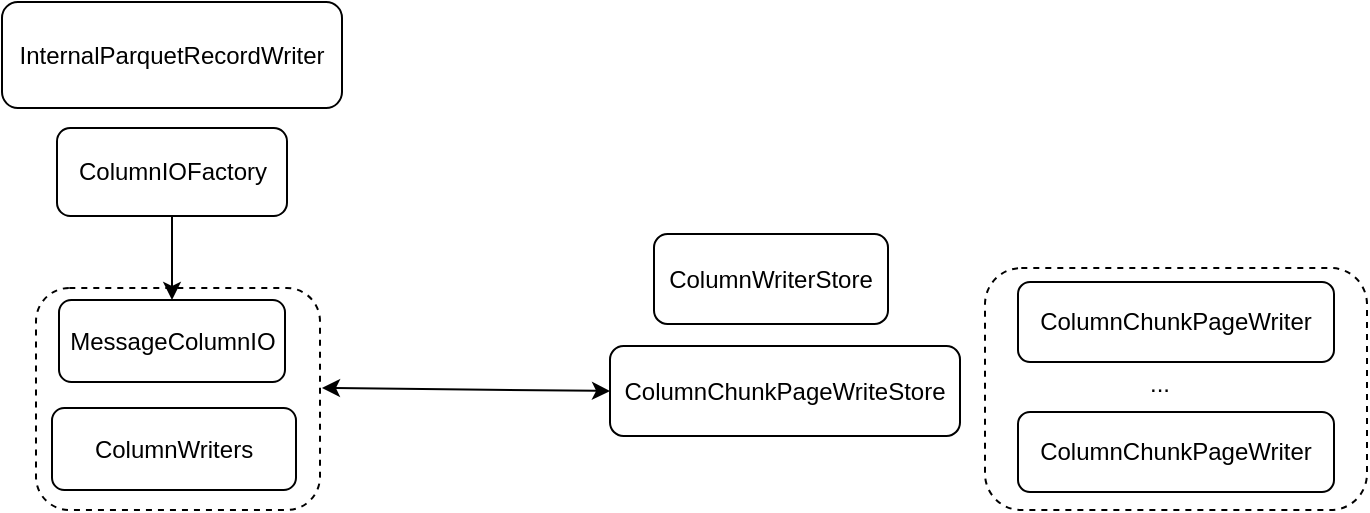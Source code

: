 <mxfile version="21.6.8" type="github">
  <diagram name="Page-1" id="2qMB0XkRHRjD8pTcpV2D">
    <mxGraphModel dx="1834" dy="790" grid="0" gridSize="10" guides="1" tooltips="1" connect="1" arrows="1" fold="1" page="0" pageScale="1" pageWidth="827" pageHeight="1169" math="0" shadow="0">
      <root>
        <mxCell id="0" />
        <mxCell id="1" parent="0" />
        <mxCell id="_8lU7MxMsSCH1Ioih2UR-12" value="" style="rounded=1;whiteSpace=wrap;html=1;dashed=1;" vertex="1" parent="1">
          <mxGeometry x="-128" y="204" width="142" height="111" as="geometry" />
        </mxCell>
        <mxCell id="_8lU7MxMsSCH1Ioih2UR-5" value="" style="rounded=1;whiteSpace=wrap;html=1;dashed=1;" vertex="1" parent="1">
          <mxGeometry x="346.5" y="194" width="191" height="121" as="geometry" />
        </mxCell>
        <mxCell id="_8lU7MxMsSCH1Ioih2UR-2" value="InternalParquetRecordWriter" style="rounded=1;whiteSpace=wrap;html=1;" vertex="1" parent="1">
          <mxGeometry x="-145" y="61" width="170" height="53" as="geometry" />
        </mxCell>
        <mxCell id="_8lU7MxMsSCH1Ioih2UR-3" value="ColumnChunkPageWriteStore" style="rounded=1;whiteSpace=wrap;html=1;" vertex="1" parent="1">
          <mxGeometry x="159" y="233" width="175" height="45" as="geometry" />
        </mxCell>
        <mxCell id="_8lU7MxMsSCH1Ioih2UR-4" value="ColumnChunkPageWriter" style="rounded=1;whiteSpace=wrap;html=1;" vertex="1" parent="1">
          <mxGeometry x="363" y="201" width="158" height="40" as="geometry" />
        </mxCell>
        <mxCell id="_8lU7MxMsSCH1Ioih2UR-6" value="ColumnChunkPageWriter" style="rounded=1;whiteSpace=wrap;html=1;" vertex="1" parent="1">
          <mxGeometry x="363" y="266" width="158" height="40" as="geometry" />
        </mxCell>
        <mxCell id="_8lU7MxMsSCH1Ioih2UR-7" value="..." style="text;html=1;strokeColor=none;fillColor=none;align=center;verticalAlign=middle;whiteSpace=wrap;rounded=0;" vertex="1" parent="1">
          <mxGeometry x="403.5" y="236.5" width="60" height="30" as="geometry" />
        </mxCell>
        <mxCell id="_8lU7MxMsSCH1Ioih2UR-11" style="edgeStyle=orthogonalEdgeStyle;rounded=0;orthogonalLoop=1;jettySize=auto;html=1;" edge="1" parent="1" source="_8lU7MxMsSCH1Ioih2UR-8" target="_8lU7MxMsSCH1Ioih2UR-9">
          <mxGeometry relative="1" as="geometry" />
        </mxCell>
        <mxCell id="_8lU7MxMsSCH1Ioih2UR-8" value="ColumnIOFactory" style="rounded=1;whiteSpace=wrap;html=1;" vertex="1" parent="1">
          <mxGeometry x="-117.5" y="124" width="115" height="44" as="geometry" />
        </mxCell>
        <mxCell id="_8lU7MxMsSCH1Ioih2UR-9" value="MessageColumnIO" style="rounded=1;whiteSpace=wrap;html=1;" vertex="1" parent="1">
          <mxGeometry x="-116.5" y="210" width="113" height="41" as="geometry" />
        </mxCell>
        <mxCell id="_8lU7MxMsSCH1Ioih2UR-10" value="ColumnWriters" style="rounded=1;whiteSpace=wrap;html=1;" vertex="1" parent="1">
          <mxGeometry x="-120" y="264" width="122" height="41" as="geometry" />
        </mxCell>
        <mxCell id="_8lU7MxMsSCH1Ioih2UR-13" value="" style="endArrow=classic;startArrow=classic;html=1;rounded=0;entryX=0;entryY=0.5;entryDx=0;entryDy=0;exitX=1.007;exitY=0.45;exitDx=0;exitDy=0;exitPerimeter=0;" edge="1" parent="1" source="_8lU7MxMsSCH1Ioih2UR-12" target="_8lU7MxMsSCH1Ioih2UR-3">
          <mxGeometry width="50" height="50" relative="1" as="geometry">
            <mxPoint x="-25" y="445" as="sourcePoint" />
            <mxPoint x="25" y="395" as="targetPoint" />
          </mxGeometry>
        </mxCell>
        <mxCell id="_8lU7MxMsSCH1Ioih2UR-14" value="ColumnWriterStore" style="rounded=1;whiteSpace=wrap;html=1;" vertex="1" parent="1">
          <mxGeometry x="181" y="177" width="117" height="45" as="geometry" />
        </mxCell>
      </root>
    </mxGraphModel>
  </diagram>
</mxfile>
